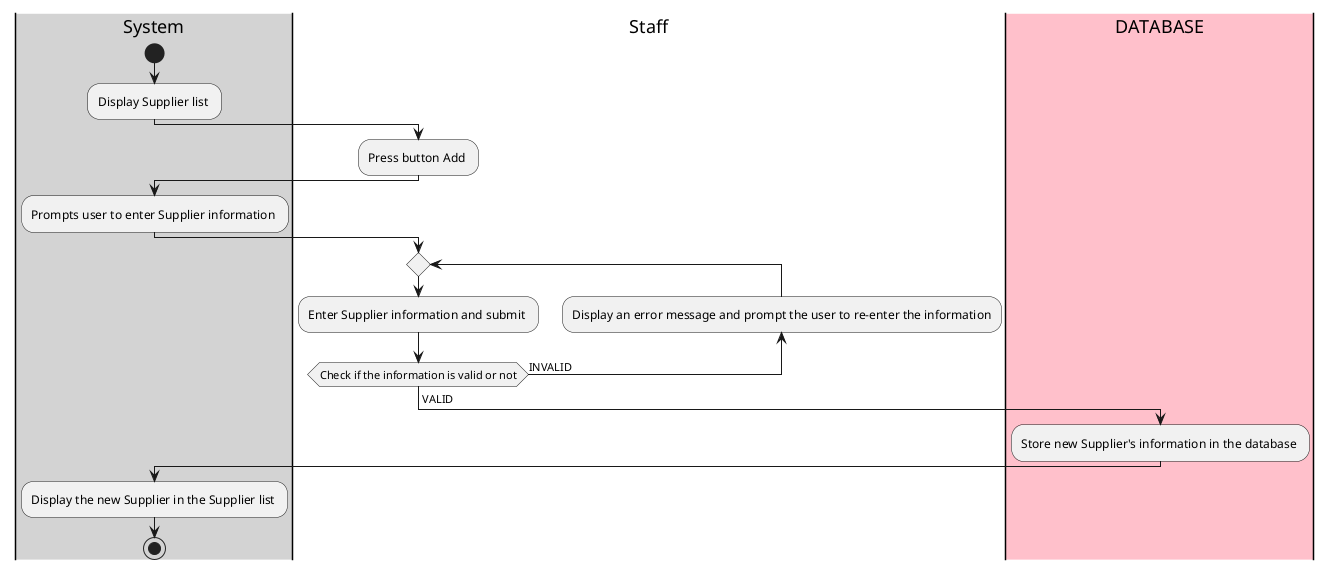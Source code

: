 @startuml

|#lightgray|System|
start
:Display Supplier list ;
|#White|Staff|
:Press button Add ;
|#lightgray|System|
:Prompts user to enter Supplier information ;
|#White|Staff|
repeat
  :Enter Supplier information and submit ;
backward:Display an error message and prompt the user to re-enter the information;
repeat while (Check if the information is valid or not) is (INVALID)
-> VALID;
|#pink|DATABASE|
:Store new Supplier's information in the database ; 
|#lightgray|System|
:Display the new Supplier in the Supplier list ;
stop

@enduml
